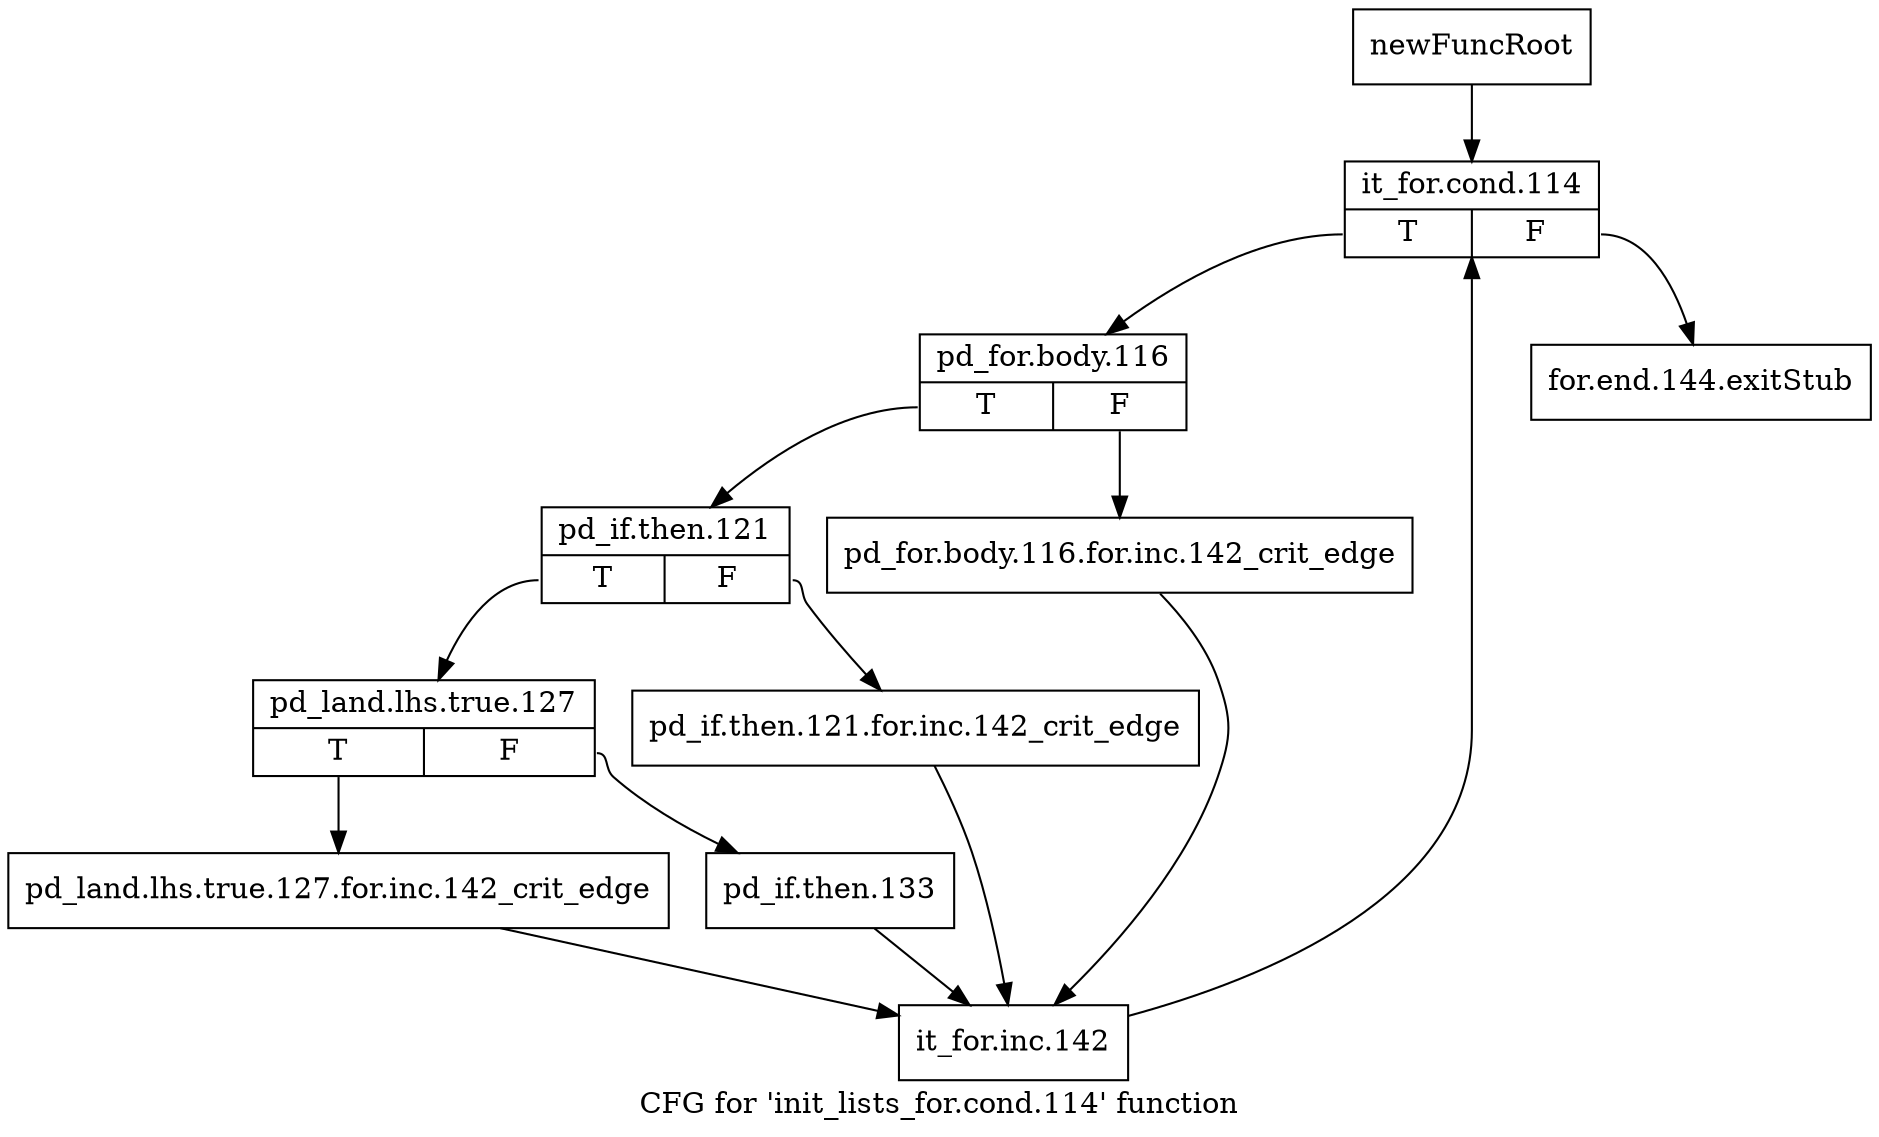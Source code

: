 digraph "CFG for 'init_lists_for.cond.114' function" {
	label="CFG for 'init_lists_for.cond.114' function";

	Node0x26bde80 [shape=record,label="{newFuncRoot}"];
	Node0x26bde80 -> Node0x26d5e20;
	Node0x26d5dd0 [shape=record,label="{for.end.144.exitStub}"];
	Node0x26d5e20 [shape=record,label="{it_for.cond.114|{<s0>T|<s1>F}}"];
	Node0x26d5e20:s0 -> Node0x26d5e70;
	Node0x26d5e20:s1 -> Node0x26d5dd0;
	Node0x26d5e70 [shape=record,label="{pd_for.body.116|{<s0>T|<s1>F}}"];
	Node0x26d5e70:s0 -> Node0x26d5f10;
	Node0x26d5e70:s1 -> Node0x26d5ec0;
	Node0x26d5ec0 [shape=record,label="{pd_for.body.116.for.inc.142_crit_edge}"];
	Node0x26d5ec0 -> Node0x26d60a0;
	Node0x26d5f10 [shape=record,label="{pd_if.then.121|{<s0>T|<s1>F}}"];
	Node0x26d5f10:s0 -> Node0x26d5fb0;
	Node0x26d5f10:s1 -> Node0x26d5f60;
	Node0x26d5f60 [shape=record,label="{pd_if.then.121.for.inc.142_crit_edge}"];
	Node0x26d5f60 -> Node0x26d60a0;
	Node0x26d5fb0 [shape=record,label="{pd_land.lhs.true.127|{<s0>T|<s1>F}}"];
	Node0x26d5fb0:s0 -> Node0x26d6050;
	Node0x26d5fb0:s1 -> Node0x26d6000;
	Node0x26d6000 [shape=record,label="{pd_if.then.133}"];
	Node0x26d6000 -> Node0x26d60a0;
	Node0x26d6050 [shape=record,label="{pd_land.lhs.true.127.for.inc.142_crit_edge}"];
	Node0x26d6050 -> Node0x26d60a0;
	Node0x26d60a0 [shape=record,label="{it_for.inc.142}"];
	Node0x26d60a0 -> Node0x26d5e20;
}
